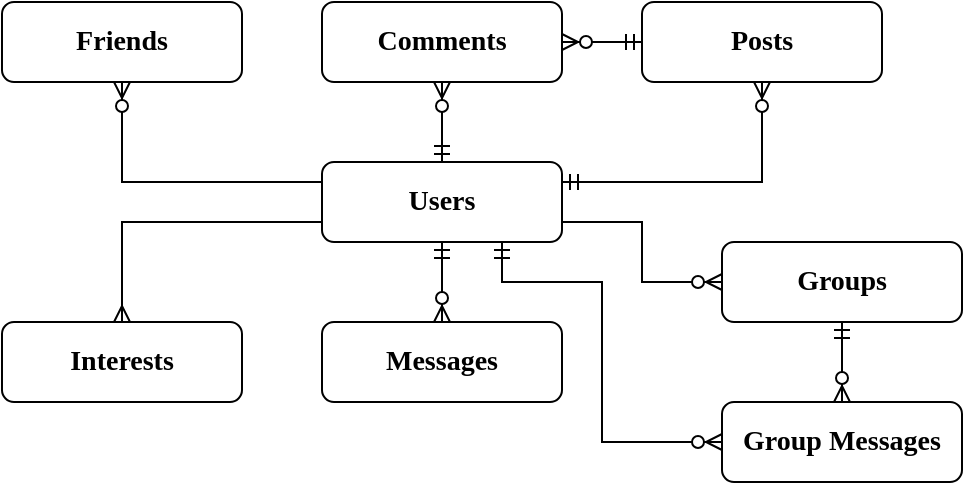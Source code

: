<mxfile version="26.0.16">
  <diagram name="1 oldal" id="ozqdmFruul4j5zL6X9_F">
    <mxGraphModel dx="1674" dy="844" grid="1" gridSize="10" guides="1" tooltips="1" connect="1" arrows="1" fold="1" page="1" pageScale="1" pageWidth="827" pageHeight="1169" math="0" shadow="0">
      <root>
        <mxCell id="0" />
        <mxCell id="1" parent="0" />
        <mxCell id="0eA4ct58Rhzi-e8qH5YW-1" value="Users" style="rounded=1;whiteSpace=wrap;html=1;fontStyle=1;fontFamily=Times New Roman;fontSize=14;" parent="1" vertex="1">
          <mxGeometry x="280" y="240" width="120" height="40" as="geometry" />
        </mxCell>
        <mxCell id="0eA4ct58Rhzi-e8qH5YW-9" value="" style="endArrow=ERzeroToMany;html=1;rounded=0;exitX=1;exitY=0.75;exitDx=0;exitDy=0;" parent="1" source="0eA4ct58Rhzi-e8qH5YW-1" target="5CBGArM91QVwlpxLiniN-2" edge="1">
          <mxGeometry width="50" height="50" relative="1" as="geometry">
            <mxPoint x="390" y="260" as="sourcePoint" />
            <mxPoint x="440" y="265" as="targetPoint" />
            <Array as="points">
              <mxPoint x="440" y="270" />
              <mxPoint x="440" y="300" />
            </Array>
          </mxGeometry>
        </mxCell>
        <mxCell id="5CBGArM91QVwlpxLiniN-2" value="Groups" style="rounded=1;whiteSpace=wrap;html=1;fontStyle=1;fontFamily=Times New Roman;fontSize=14;" vertex="1" parent="1">
          <mxGeometry x="480" y="280" width="120" height="40" as="geometry" />
        </mxCell>
        <mxCell id="5CBGArM91QVwlpxLiniN-3" value="Messa&lt;span style=&quot;background-color: transparent; color: light-dark(rgb(0, 0, 0), rgb(255, 255, 255));&quot;&gt;ges&lt;/span&gt;" style="rounded=1;whiteSpace=wrap;html=1;fontStyle=1;fontFamily=Times New Roman;fontSize=14;direction=west;" vertex="1" parent="1">
          <mxGeometry x="280" y="320" width="120" height="40" as="geometry" />
        </mxCell>
        <mxCell id="5CBGArM91QVwlpxLiniN-4" value="Friends" style="rounded=1;whiteSpace=wrap;html=1;fontStyle=1;fontFamily=Times New Roman;fontSize=14;" vertex="1" parent="1">
          <mxGeometry x="120" y="160" width="120" height="40" as="geometry" />
        </mxCell>
        <mxCell id="5CBGArM91QVwlpxLiniN-5" value="" style="endArrow=ERzeroToMany;html=1;rounded=0;exitX=0;exitY=0.25;exitDx=0;exitDy=0;entryX=0.5;entryY=1;entryDx=0;entryDy=0;" edge="1" parent="1" source="0eA4ct58Rhzi-e8qH5YW-1" target="5CBGArM91QVwlpxLiniN-4">
          <mxGeometry width="50" height="50" relative="1" as="geometry">
            <mxPoint x="350" y="300" as="sourcePoint" />
            <mxPoint x="350" y="370" as="targetPoint" />
            <Array as="points">
              <mxPoint x="180" y="250" />
            </Array>
          </mxGeometry>
        </mxCell>
        <mxCell id="5CBGArM91QVwlpxLiniN-6" value="Comments" style="rounded=1;whiteSpace=wrap;html=1;fontStyle=1;fontFamily=Times New Roman;fontSize=14;" vertex="1" parent="1">
          <mxGeometry x="280" y="160" width="120" height="40" as="geometry" />
        </mxCell>
        <mxCell id="5CBGArM91QVwlpxLiniN-8" value="" style="endArrow=ERzeroToMany;startArrow=ERmandOne;html=1;rounded=0;entryX=0.5;entryY=1;entryDx=0;entryDy=0;" edge="1" parent="1" source="0eA4ct58Rhzi-e8qH5YW-1" target="5CBGArM91QVwlpxLiniN-6">
          <mxGeometry width="50" height="50" relative="1" as="geometry">
            <mxPoint x="340" y="240" as="sourcePoint" />
            <mxPoint x="350" y="290" as="targetPoint" />
            <Array as="points" />
          </mxGeometry>
        </mxCell>
        <mxCell id="5CBGArM91QVwlpxLiniN-9" value="Posts" style="rounded=1;whiteSpace=wrap;html=1;fontStyle=1;fontFamily=Times New Roman;fontSize=14;" vertex="1" parent="1">
          <mxGeometry x="440" y="160" width="120" height="40" as="geometry" />
        </mxCell>
        <mxCell id="5CBGArM91QVwlpxLiniN-14" value="" style="endArrow=ERzeroToMany;startArrow=ERmandOne;html=1;rounded=0;exitX=0.5;exitY=1;exitDx=0;exitDy=0;entryX=0.5;entryY=0;entryDx=0;entryDy=0;" edge="1" parent="1" source="5CBGArM91QVwlpxLiniN-2" target="5CBGArM91QVwlpxLiniN-13">
          <mxGeometry width="50" height="50" relative="1" as="geometry">
            <mxPoint x="490" y="390" as="sourcePoint" />
            <mxPoint x="340" y="250" as="targetPoint" />
          </mxGeometry>
        </mxCell>
        <mxCell id="5CBGArM91QVwlpxLiniN-13" value="Group Messa&lt;span style=&quot;color: light-dark(rgb(0, 0, 0), rgb(255, 255, 255)); background-color: transparent;&quot;&gt;ges&lt;/span&gt;" style="rounded=1;whiteSpace=wrap;html=1;fontStyle=1;fontFamily=Times New Roman;fontSize=14;" vertex="1" parent="1">
          <mxGeometry x="480" y="360" width="120" height="40" as="geometry" />
        </mxCell>
        <mxCell id="5CBGArM91QVwlpxLiniN-15" value="Interests" style="rounded=1;whiteSpace=wrap;html=1;fontStyle=1;fontFamily=Times New Roman;fontSize=14;" vertex="1" parent="1">
          <mxGeometry x="120" y="320" width="120" height="40" as="geometry" />
        </mxCell>
        <mxCell id="5CBGArM91QVwlpxLiniN-21" value="" style="endArrow=ERmany;html=1;rounded=0;exitX=0;exitY=0.75;exitDx=0;exitDy=0;entryX=0.5;entryY=0;entryDx=0;entryDy=0;" edge="1" parent="1" source="0eA4ct58Rhzi-e8qH5YW-1" target="5CBGArM91QVwlpxLiniN-15">
          <mxGeometry width="50" height="50" relative="1" as="geometry">
            <mxPoint x="290" y="270" as="sourcePoint" />
            <mxPoint x="190" y="210" as="targetPoint" />
            <Array as="points">
              <mxPoint x="180" y="270" />
            </Array>
          </mxGeometry>
        </mxCell>
        <mxCell id="5CBGArM91QVwlpxLiniN-24" value="" style="endArrow=ERzeroToMany;startArrow=ERmandOne;html=1;rounded=0;exitX=1;exitY=0.25;exitDx=0;exitDy=0;entryX=0.5;entryY=1;entryDx=0;entryDy=0;" edge="1" parent="1" source="0eA4ct58Rhzi-e8qH5YW-1" target="5CBGArM91QVwlpxLiniN-9">
          <mxGeometry width="50" height="50" relative="1" as="geometry">
            <mxPoint x="550" y="330" as="sourcePoint" />
            <mxPoint x="550" y="370" as="targetPoint" />
            <Array as="points">
              <mxPoint x="500" y="250" />
            </Array>
          </mxGeometry>
        </mxCell>
        <mxCell id="5CBGArM91QVwlpxLiniN-25" value="" style="endArrow=ERzeroToMany;startArrow=ERmandOne;html=1;rounded=0;exitX=0;exitY=0.5;exitDx=0;exitDy=0;entryX=1;entryY=0.5;entryDx=0;entryDy=0;" edge="1" parent="1" source="5CBGArM91QVwlpxLiniN-9" target="5CBGArM91QVwlpxLiniN-6">
          <mxGeometry width="50" height="50" relative="1" as="geometry">
            <mxPoint x="410" y="260" as="sourcePoint" />
            <mxPoint x="510" y="210" as="targetPoint" />
            <Array as="points" />
          </mxGeometry>
        </mxCell>
        <mxCell id="5CBGArM91QVwlpxLiniN-27" value="" style="endArrow=ERzeroToMany;startArrow=ERmandOne;html=1;rounded=0;" edge="1" parent="1" source="0eA4ct58Rhzi-e8qH5YW-1" target="5CBGArM91QVwlpxLiniN-3">
          <mxGeometry width="50" height="50" relative="1" as="geometry">
            <mxPoint x="339.66" y="280" as="sourcePoint" />
            <mxPoint x="339.66" y="320" as="targetPoint" />
          </mxGeometry>
        </mxCell>
        <mxCell id="5CBGArM91QVwlpxLiniN-28" value="" style="endArrow=ERzeroToMany;startArrow=ERmandOne;html=1;rounded=0;exitX=0.75;exitY=1;exitDx=0;exitDy=0;entryX=0;entryY=0.5;entryDx=0;entryDy=0;" edge="1" parent="1" source="0eA4ct58Rhzi-e8qH5YW-1" target="5CBGArM91QVwlpxLiniN-13">
          <mxGeometry width="50" height="50" relative="1" as="geometry">
            <mxPoint x="550" y="330" as="sourcePoint" />
            <mxPoint x="550" y="370" as="targetPoint" />
            <Array as="points">
              <mxPoint x="370" y="300" />
              <mxPoint x="420" y="300" />
              <mxPoint x="420" y="380" />
            </Array>
          </mxGeometry>
        </mxCell>
      </root>
    </mxGraphModel>
  </diagram>
</mxfile>
